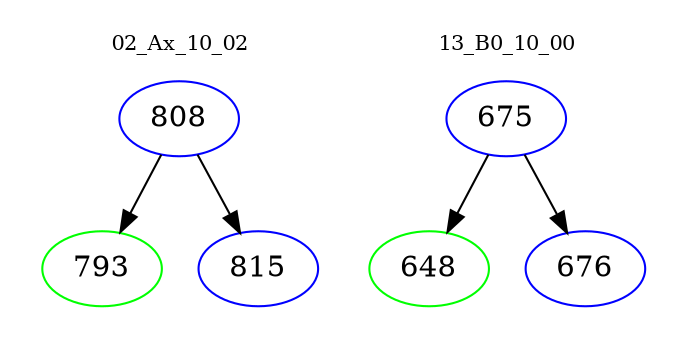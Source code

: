 digraph{
subgraph cluster_0 {
color = white
label = "02_Ax_10_02";
fontsize=10;
T0_808 [label="808", color="blue"]
T0_808 -> T0_793 [color="black"]
T0_793 [label="793", color="green"]
T0_808 -> T0_815 [color="black"]
T0_815 [label="815", color="blue"]
}
subgraph cluster_1 {
color = white
label = "13_B0_10_00";
fontsize=10;
T1_675 [label="675", color="blue"]
T1_675 -> T1_648 [color="black"]
T1_648 [label="648", color="green"]
T1_675 -> T1_676 [color="black"]
T1_676 [label="676", color="blue"]
}
}
